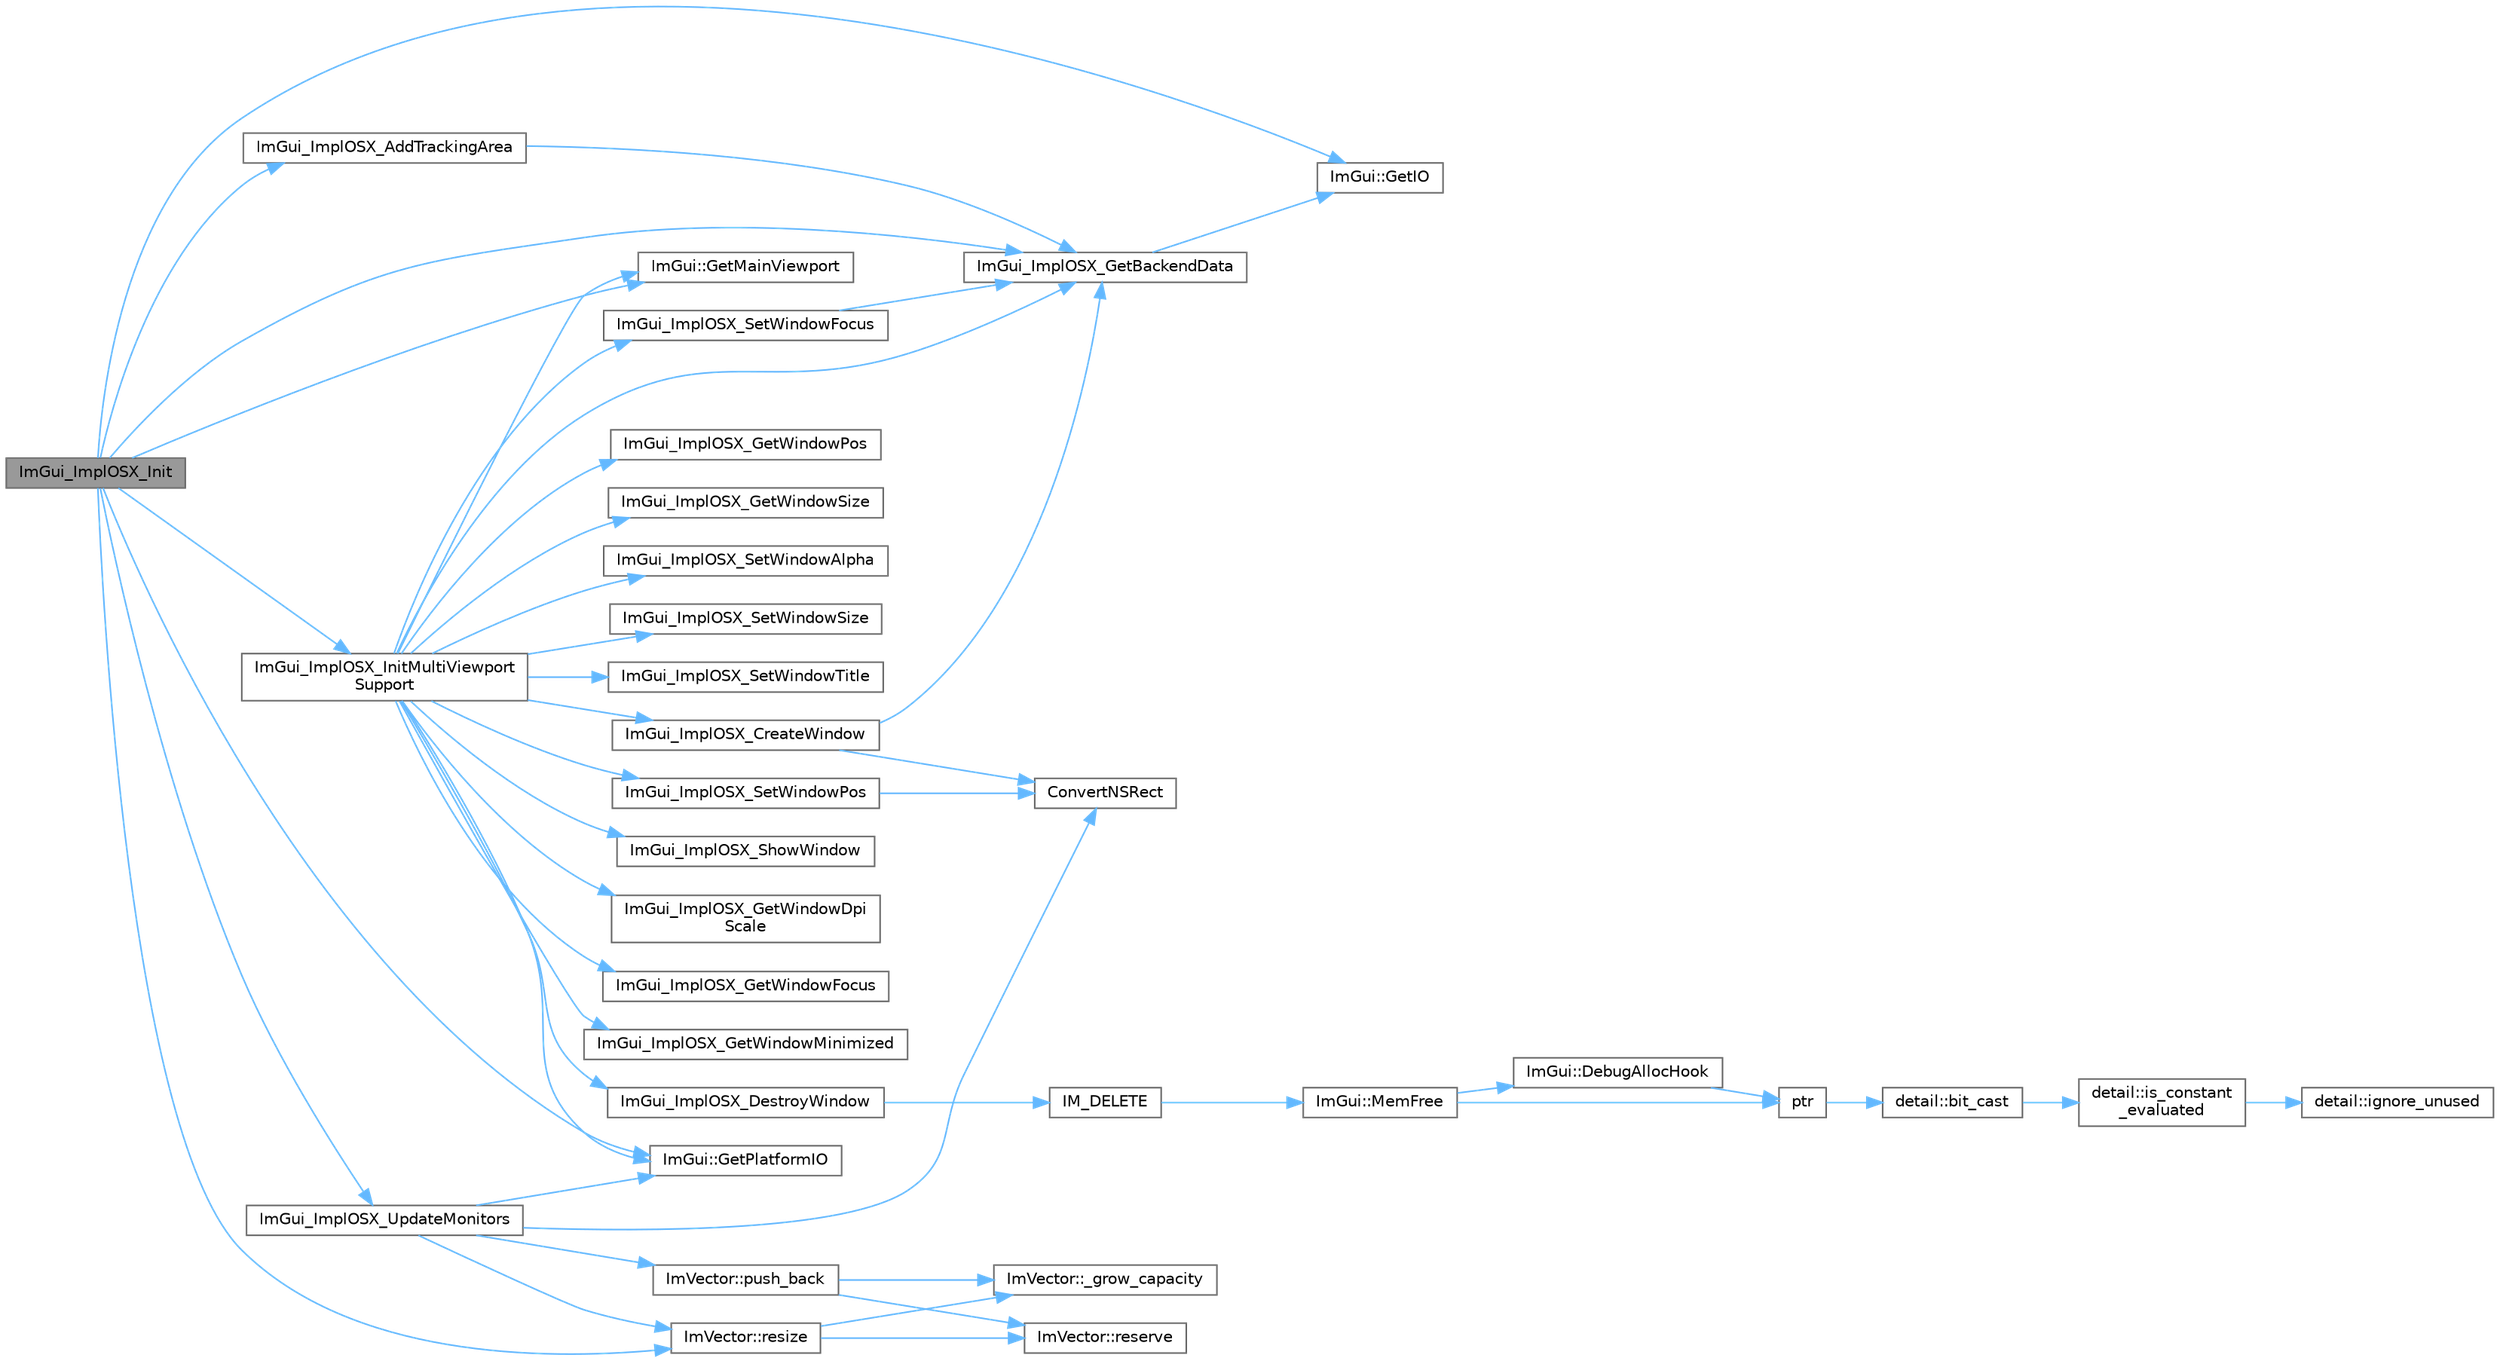 digraph "ImGui_ImplOSX_Init"
{
 // LATEX_PDF_SIZE
  bgcolor="transparent";
  edge [fontname=Helvetica,fontsize=10,labelfontname=Helvetica,labelfontsize=10];
  node [fontname=Helvetica,fontsize=10,shape=box,height=0.2,width=0.4];
  rankdir="LR";
  Node1 [id="Node000001",label="ImGui_ImplOSX_Init",height=0.2,width=0.4,color="gray40", fillcolor="grey60", style="filled", fontcolor="black",tooltip=" "];
  Node1 -> Node2 [id="edge1_Node000001_Node000002",color="steelblue1",style="solid",tooltip=" "];
  Node2 [id="Node000002",label="ImGui::GetIO",height=0.2,width=0.4,color="grey40", fillcolor="white", style="filled",URL="$namespace_im_gui.html#a3179e560812f878f3961ce803a5d9302",tooltip=" "];
  Node1 -> Node3 [id="edge2_Node000001_Node000003",color="steelblue1",style="solid",tooltip=" "];
  Node3 [id="Node000003",label="ImGui::GetMainViewport",height=0.2,width=0.4,color="grey40", fillcolor="white", style="filled",URL="$namespace_im_gui.html#a7bf620af1d66ee7d7b06701894d23e60",tooltip=" "];
  Node1 -> Node4 [id="edge3_Node000001_Node000004",color="steelblue1",style="solid",tooltip=" "];
  Node4 [id="Node000004",label="ImGui::GetPlatformIO",height=0.2,width=0.4,color="grey40", fillcolor="white", style="filled",URL="$namespace_im_gui.html#a3edc2b6129cbf1e8d247c6d03c344065",tooltip=" "];
  Node1 -> Node5 [id="edge4_Node000001_Node000005",color="steelblue1",style="solid",tooltip=" "];
  Node5 [id="Node000005",label="ImGui_ImplOSX_AddTrackingArea",height=0.2,width=0.4,color="grey40", fillcolor="white", style="filled",URL="$imgui__impl__osx_8mm.html#a96101a01a34ae90571efa82db1083cb6",tooltip=" "];
  Node5 -> Node6 [id="edge5_Node000005_Node000006",color="steelblue1",style="solid",tooltip=" "];
  Node6 [id="Node000006",label="ImGui_ImplOSX_GetBackendData",height=0.2,width=0.4,color="grey40", fillcolor="white", style="filled",URL="$imgui__impl__osx_8mm.html#affa8818676453b1aa697fc5b36b72188",tooltip=" "];
  Node6 -> Node2 [id="edge6_Node000006_Node000002",color="steelblue1",style="solid",tooltip=" "];
  Node1 -> Node6 [id="edge7_Node000001_Node000006",color="steelblue1",style="solid",tooltip=" "];
  Node1 -> Node7 [id="edge8_Node000001_Node000007",color="steelblue1",style="solid",tooltip=" "];
  Node7 [id="Node000007",label="ImGui_ImplOSX_InitMultiViewport\lSupport",height=0.2,width=0.4,color="grey40", fillcolor="white", style="filled",URL="$imgui__impl__osx_8mm.html#a3a38047d5f0545940be376ad170cbd3d",tooltip=" "];
  Node7 -> Node3 [id="edge9_Node000007_Node000003",color="steelblue1",style="solid",tooltip=" "];
  Node7 -> Node4 [id="edge10_Node000007_Node000004",color="steelblue1",style="solid",tooltip=" "];
  Node7 -> Node8 [id="edge11_Node000007_Node000008",color="steelblue1",style="solid",tooltip=" "];
  Node8 [id="Node000008",label="ImGui_ImplOSX_CreateWindow",height=0.2,width=0.4,color="grey40", fillcolor="white", style="filled",URL="$imgui__impl__osx_8mm.html#a9e383d9e6b5f74ea15de56d2a9385b97",tooltip=" "];
  Node8 -> Node9 [id="edge12_Node000008_Node000009",color="steelblue1",style="solid",tooltip=" "];
  Node9 [id="Node000009",label="ConvertNSRect",height=0.2,width=0.4,color="grey40", fillcolor="white", style="filled",URL="$imgui__impl__osx_8mm.html#afdf615d1011056bc5a6433fa1769326e",tooltip=" "];
  Node8 -> Node6 [id="edge13_Node000008_Node000006",color="steelblue1",style="solid",tooltip=" "];
  Node7 -> Node10 [id="edge14_Node000007_Node000010",color="steelblue1",style="solid",tooltip=" "];
  Node10 [id="Node000010",label="ImGui_ImplOSX_DestroyWindow",height=0.2,width=0.4,color="grey40", fillcolor="white", style="filled",URL="$imgui__impl__osx_8mm.html#a92d1f4bea0861b69a764bc42503c80cd",tooltip=" "];
  Node10 -> Node11 [id="edge15_Node000010_Node000011",color="steelblue1",style="solid",tooltip=" "];
  Node11 [id="Node000011",label="IM_DELETE",height=0.2,width=0.4,color="grey40", fillcolor="white", style="filled",URL="$imgui_8h.html#a3c856832c3fe1da8767a9353da3707e1",tooltip=" "];
  Node11 -> Node12 [id="edge16_Node000011_Node000012",color="steelblue1",style="solid",tooltip=" "];
  Node12 [id="Node000012",label="ImGui::MemFree",height=0.2,width=0.4,color="grey40", fillcolor="white", style="filled",URL="$namespace_im_gui.html#a269ec695c6e722ec3da85dae37f0675d",tooltip=" "];
  Node12 -> Node13 [id="edge17_Node000012_Node000013",color="steelblue1",style="solid",tooltip=" "];
  Node13 [id="Node000013",label="ImGui::DebugAllocHook",height=0.2,width=0.4,color="grey40", fillcolor="white", style="filled",URL="$namespace_im_gui.html#af81dc8d88fa2e5d0996163993f90ccf8",tooltip=" "];
  Node13 -> Node14 [id="edge18_Node000013_Node000014",color="steelblue1",style="solid",tooltip=" "];
  Node14 [id="Node000014",label="ptr",height=0.2,width=0.4,color="grey40", fillcolor="white", style="filled",URL="$spdlog_2include_2spdlog_2fmt_2bundled_2format_8h.html#adb6e274f8eb0b74b2865215e1b49c535",tooltip=" "];
  Node14 -> Node15 [id="edge19_Node000014_Node000015",color="steelblue1",style="solid",tooltip=" "];
  Node15 [id="Node000015",label="detail::bit_cast",height=0.2,width=0.4,color="grey40", fillcolor="white", style="filled",URL="$namespacedetail.html#a13855d666ae097f8d0343395183e3b47",tooltip=" "];
  Node15 -> Node16 [id="edge20_Node000015_Node000016",color="steelblue1",style="solid",tooltip=" "];
  Node16 [id="Node000016",label="detail::is_constant\l_evaluated",height=0.2,width=0.4,color="grey40", fillcolor="white", style="filled",URL="$namespacedetail.html#a75ed2634319883d038944529dbb954e2",tooltip=" "];
  Node16 -> Node17 [id="edge21_Node000016_Node000017",color="steelblue1",style="solid",tooltip=" "];
  Node17 [id="Node000017",label="detail::ignore_unused",height=0.2,width=0.4,color="grey40", fillcolor="white", style="filled",URL="$namespacedetail.html#a1fe84ebaf96215ce0665d95b3124c2df",tooltip=" "];
  Node12 -> Node14 [id="edge22_Node000012_Node000014",color="steelblue1",style="solid",tooltip=" "];
  Node7 -> Node6 [id="edge23_Node000007_Node000006",color="steelblue1",style="solid",tooltip=" "];
  Node7 -> Node18 [id="edge24_Node000007_Node000018",color="steelblue1",style="solid",tooltip=" "];
  Node18 [id="Node000018",label="ImGui_ImplOSX_GetWindowDpi\lScale",height=0.2,width=0.4,color="grey40", fillcolor="white", style="filled",URL="$imgui__impl__osx_8mm.html#a227958afe5855b93da9d946957117854",tooltip=" "];
  Node7 -> Node19 [id="edge25_Node000007_Node000019",color="steelblue1",style="solid",tooltip=" "];
  Node19 [id="Node000019",label="ImGui_ImplOSX_GetWindowFocus",height=0.2,width=0.4,color="grey40", fillcolor="white", style="filled",URL="$imgui__impl__osx_8mm.html#a802d53c90645e1c0c34b95728339b9be",tooltip=" "];
  Node7 -> Node20 [id="edge26_Node000007_Node000020",color="steelblue1",style="solid",tooltip=" "];
  Node20 [id="Node000020",label="ImGui_ImplOSX_GetWindowMinimized",height=0.2,width=0.4,color="grey40", fillcolor="white", style="filled",URL="$imgui__impl__osx_8mm.html#a64ebe478f7df93b202ecb30001de8e14",tooltip=" "];
  Node7 -> Node21 [id="edge27_Node000007_Node000021",color="steelblue1",style="solid",tooltip=" "];
  Node21 [id="Node000021",label="ImGui_ImplOSX_GetWindowPos",height=0.2,width=0.4,color="grey40", fillcolor="white", style="filled",URL="$imgui__impl__osx_8mm.html#a49e291c6063969b6740ae2c49a2818bf",tooltip=" "];
  Node7 -> Node22 [id="edge28_Node000007_Node000022",color="steelblue1",style="solid",tooltip=" "];
  Node22 [id="Node000022",label="ImGui_ImplOSX_GetWindowSize",height=0.2,width=0.4,color="grey40", fillcolor="white", style="filled",URL="$imgui__impl__osx_8mm.html#ad0b2c38c00329ac63bd9bb5d873523d8",tooltip=" "];
  Node7 -> Node23 [id="edge29_Node000007_Node000023",color="steelblue1",style="solid",tooltip=" "];
  Node23 [id="Node000023",label="ImGui_ImplOSX_SetWindowAlpha",height=0.2,width=0.4,color="grey40", fillcolor="white", style="filled",URL="$imgui__impl__osx_8mm.html#ae31713802f31c3bd08b35c5aa2a729d9",tooltip=" "];
  Node7 -> Node24 [id="edge30_Node000007_Node000024",color="steelblue1",style="solid",tooltip=" "];
  Node24 [id="Node000024",label="ImGui_ImplOSX_SetWindowFocus",height=0.2,width=0.4,color="grey40", fillcolor="white", style="filled",URL="$imgui__impl__osx_8mm.html#ace32704fedc1d309ccf0015f7ed6b63b",tooltip=" "];
  Node24 -> Node6 [id="edge31_Node000024_Node000006",color="steelblue1",style="solid",tooltip=" "];
  Node7 -> Node25 [id="edge32_Node000007_Node000025",color="steelblue1",style="solid",tooltip=" "];
  Node25 [id="Node000025",label="ImGui_ImplOSX_SetWindowPos",height=0.2,width=0.4,color="grey40", fillcolor="white", style="filled",URL="$imgui__impl__osx_8mm.html#a47a8b80f4c88e6fd7d3cad86073b72c5",tooltip=" "];
  Node25 -> Node9 [id="edge33_Node000025_Node000009",color="steelblue1",style="solid",tooltip=" "];
  Node7 -> Node26 [id="edge34_Node000007_Node000026",color="steelblue1",style="solid",tooltip=" "];
  Node26 [id="Node000026",label="ImGui_ImplOSX_SetWindowSize",height=0.2,width=0.4,color="grey40", fillcolor="white", style="filled",URL="$imgui__impl__osx_8mm.html#a2b5c744fa7f037ace50c8e1f156450ab",tooltip=" "];
  Node7 -> Node27 [id="edge35_Node000007_Node000027",color="steelblue1",style="solid",tooltip=" "];
  Node27 [id="Node000027",label="ImGui_ImplOSX_SetWindowTitle",height=0.2,width=0.4,color="grey40", fillcolor="white", style="filled",URL="$imgui__impl__osx_8mm.html#a1745515f3ab961ed6b6d57e98af1e5a6",tooltip=" "];
  Node7 -> Node28 [id="edge36_Node000007_Node000028",color="steelblue1",style="solid",tooltip=" "];
  Node28 [id="Node000028",label="ImGui_ImplOSX_ShowWindow",height=0.2,width=0.4,color="grey40", fillcolor="white", style="filled",URL="$imgui__impl__osx_8mm.html#ab5a4917d5427efca40c5756f99817fa7",tooltip=" "];
  Node1 -> Node29 [id="edge37_Node000001_Node000029",color="steelblue1",style="solid",tooltip=" "];
  Node29 [id="Node000029",label="ImGui_ImplOSX_UpdateMonitors",height=0.2,width=0.4,color="grey40", fillcolor="white", style="filled",URL="$imgui__impl__osx_8mm.html#a840ead4e254a8c240f8c6453556f8b48",tooltip=" "];
  Node29 -> Node9 [id="edge38_Node000029_Node000009",color="steelblue1",style="solid",tooltip=" "];
  Node29 -> Node4 [id="edge39_Node000029_Node000004",color="steelblue1",style="solid",tooltip=" "];
  Node29 -> Node30 [id="edge40_Node000029_Node000030",color="steelblue1",style="solid",tooltip=" "];
  Node30 [id="Node000030",label="ImVector::push_back",height=0.2,width=0.4,color="grey40", fillcolor="white", style="filled",URL="$struct_im_vector.html#aab5df48e0711a48bd12f3206e08c4108",tooltip=" "];
  Node30 -> Node31 [id="edge41_Node000030_Node000031",color="steelblue1",style="solid",tooltip=" "];
  Node31 [id="Node000031",label="ImVector::_grow_capacity",height=0.2,width=0.4,color="grey40", fillcolor="white", style="filled",URL="$struct_im_vector.html#a3a097635d464b1b70dc7d59996a88b28",tooltip=" "];
  Node30 -> Node32 [id="edge42_Node000030_Node000032",color="steelblue1",style="solid",tooltip=" "];
  Node32 [id="Node000032",label="ImVector::reserve",height=0.2,width=0.4,color="grey40", fillcolor="white", style="filled",URL="$struct_im_vector.html#a0f14f5736c3372157856eebb67123b75",tooltip=" "];
  Node29 -> Node33 [id="edge43_Node000029_Node000033",color="steelblue1",style="solid",tooltip=" "];
  Node33 [id="Node000033",label="ImVector::resize",height=0.2,width=0.4,color="grey40", fillcolor="white", style="filled",URL="$struct_im_vector.html#ac371dd62e56ae486b1a5038cf07eee56",tooltip=" "];
  Node33 -> Node31 [id="edge44_Node000033_Node000031",color="steelblue1",style="solid",tooltip=" "];
  Node33 -> Node32 [id="edge45_Node000033_Node000032",color="steelblue1",style="solid",tooltip=" "];
  Node1 -> Node33 [id="edge46_Node000001_Node000033",color="steelblue1",style="solid",tooltip=" "];
}
